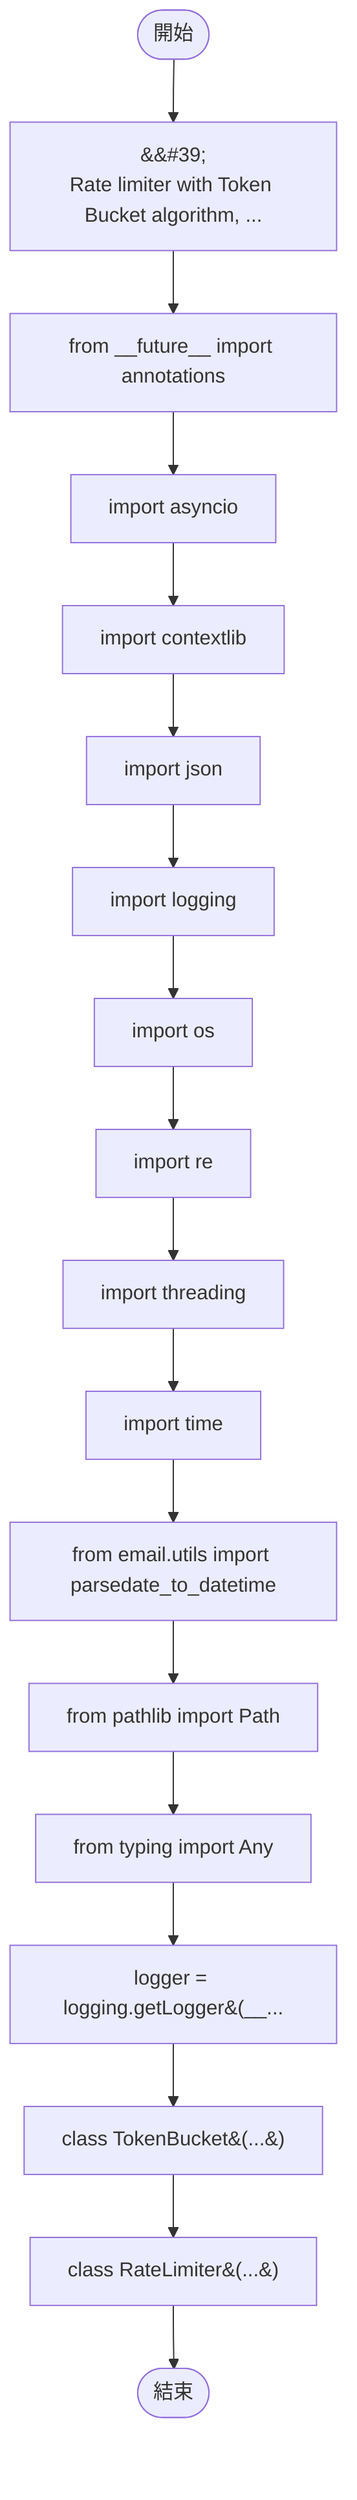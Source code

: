 flowchart TB
    n1([開始])
    n2([結束])
    n3[&amp;&#35;39;\nRate limiter with Token Bucket algorithm, ...]
    n4[from __future__ import annotations]
    n5[import asyncio]
    n6[import contextlib]
    n7[import json]
    n8[import logging]
    n9[import os]
    n10[import re]
    n11[import threading]
    n12[import time]
    n13[from email.utils import parsedate_to_datetime]
    n14[from pathlib import Path]
    n15[from typing import Any]
    n16[logger = logging.getLogger&#40;__...]
    n17[class TokenBucket&#40;...&#41;]
    n18[class RateLimiter&#40;...&#41;]
    n1 --> n3
    n3 --> n4
    n4 --> n5
    n5 --> n6
    n6 --> n7
    n7 --> n8
    n8 --> n9
    n9 --> n10
    n10 --> n11
    n11 --> n12
    n12 --> n13
    n13 --> n14
    n14 --> n15
    n15 --> n16
    n16 --> n17
    n17 --> n18
    n18 --> n2